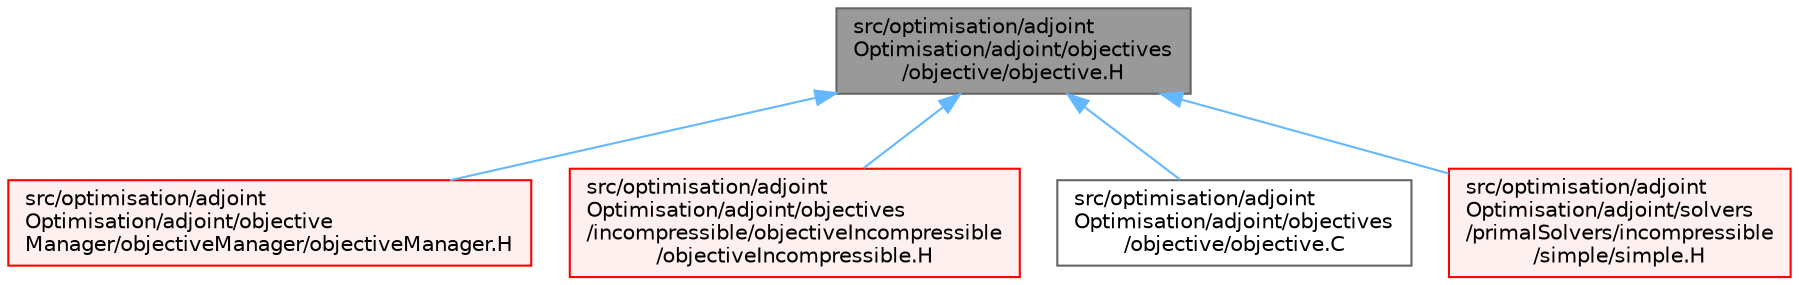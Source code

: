 digraph "src/optimisation/adjointOptimisation/adjoint/objectives/objective/objective.H"
{
 // LATEX_PDF_SIZE
  bgcolor="transparent";
  edge [fontname=Helvetica,fontsize=10,labelfontname=Helvetica,labelfontsize=10];
  node [fontname=Helvetica,fontsize=10,shape=box,height=0.2,width=0.4];
  Node1 [id="Node000001",label="src/optimisation/adjoint\lOptimisation/adjoint/objectives\l/objective/objective.H",height=0.2,width=0.4,color="gray40", fillcolor="grey60", style="filled", fontcolor="black",tooltip=" "];
  Node1 -> Node2 [id="edge1_Node000001_Node000002",dir="back",color="steelblue1",style="solid",tooltip=" "];
  Node2 [id="Node000002",label="src/optimisation/adjoint\lOptimisation/adjoint/objective\lManager/objectiveManager/objectiveManager.H",height=0.2,width=0.4,color="red", fillcolor="#FFF0F0", style="filled",URL="$objectiveManager_8H.html",tooltip=" "];
  Node1 -> Node111 [id="edge2_Node000001_Node000111",dir="back",color="steelblue1",style="solid",tooltip=" "];
  Node111 [id="Node000111",label="src/optimisation/adjoint\lOptimisation/adjoint/objectives\l/incompressible/objectiveIncompressible\l/objectiveIncompressible.H",height=0.2,width=0.4,color="red", fillcolor="#FFF0F0", style="filled",URL="$objectiveIncompressible_8H.html",tooltip=" "];
  Node1 -> Node138 [id="edge3_Node000001_Node000138",dir="back",color="steelblue1",style="solid",tooltip=" "];
  Node138 [id="Node000138",label="src/optimisation/adjoint\lOptimisation/adjoint/objectives\l/objective/objective.C",height=0.2,width=0.4,color="grey40", fillcolor="white", style="filled",URL="$objective_8C.html",tooltip=" "];
  Node1 -> Node139 [id="edge4_Node000001_Node000139",dir="back",color="steelblue1",style="solid",tooltip=" "];
  Node139 [id="Node000139",label="src/optimisation/adjoint\lOptimisation/adjoint/solvers\l/primalSolvers/incompressible\l/simple/simple.H",height=0.2,width=0.4,color="red", fillcolor="#FFF0F0", style="filled",URL="$src_2optimisation_2adjointOptimisation_2adjoint_2solvers_2primalSolvers_2incompressible_2simple_2simple_8H.html",tooltip=" "];
}

